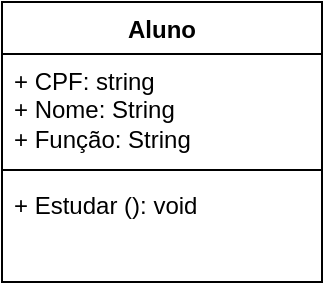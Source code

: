 <mxfile version="21.6.9" type="device">
  <diagram name="Página-1" id="7TMsWDbZmt4IYRvtmdEY">
    <mxGraphModel dx="700" dy="383" grid="1" gridSize="10" guides="1" tooltips="1" connect="1" arrows="1" fold="1" page="1" pageScale="1" pageWidth="827" pageHeight="1169" math="0" shadow="0">
      <root>
        <mxCell id="0" />
        <mxCell id="1" parent="0" />
        <mxCell id="c86_RLHv42sAbzW1tL9r-1" value="Aluno" style="swimlane;fontStyle=1;align=center;verticalAlign=top;childLayout=stackLayout;horizontal=1;startSize=26;horizontalStack=0;resizeParent=1;resizeParentMax=0;resizeLast=0;collapsible=1;marginBottom=0;whiteSpace=wrap;html=1;" vertex="1" parent="1">
          <mxGeometry x="330" y="250" width="160" height="140" as="geometry" />
        </mxCell>
        <mxCell id="c86_RLHv42sAbzW1tL9r-2" value="+ CPF: string&lt;br&gt;+ Nome: String&lt;br&gt;+ Função: String" style="text;strokeColor=none;fillColor=none;align=left;verticalAlign=top;spacingLeft=4;spacingRight=4;overflow=hidden;rotatable=0;points=[[0,0.5],[1,0.5]];portConstraint=eastwest;whiteSpace=wrap;html=1;" vertex="1" parent="c86_RLHv42sAbzW1tL9r-1">
          <mxGeometry y="26" width="160" height="54" as="geometry" />
        </mxCell>
        <mxCell id="c86_RLHv42sAbzW1tL9r-3" value="" style="line;strokeWidth=1;fillColor=none;align=left;verticalAlign=middle;spacingTop=-1;spacingLeft=3;spacingRight=3;rotatable=0;labelPosition=right;points=[];portConstraint=eastwest;strokeColor=inherit;" vertex="1" parent="c86_RLHv42sAbzW1tL9r-1">
          <mxGeometry y="80" width="160" height="8" as="geometry" />
        </mxCell>
        <mxCell id="c86_RLHv42sAbzW1tL9r-4" value="+ Estudar (): void" style="text;strokeColor=none;fillColor=none;align=left;verticalAlign=top;spacingLeft=4;spacingRight=4;overflow=hidden;rotatable=0;points=[[0,0.5],[1,0.5]];portConstraint=eastwest;whiteSpace=wrap;html=1;" vertex="1" parent="c86_RLHv42sAbzW1tL9r-1">
          <mxGeometry y="88" width="160" height="52" as="geometry" />
        </mxCell>
      </root>
    </mxGraphModel>
  </diagram>
</mxfile>
